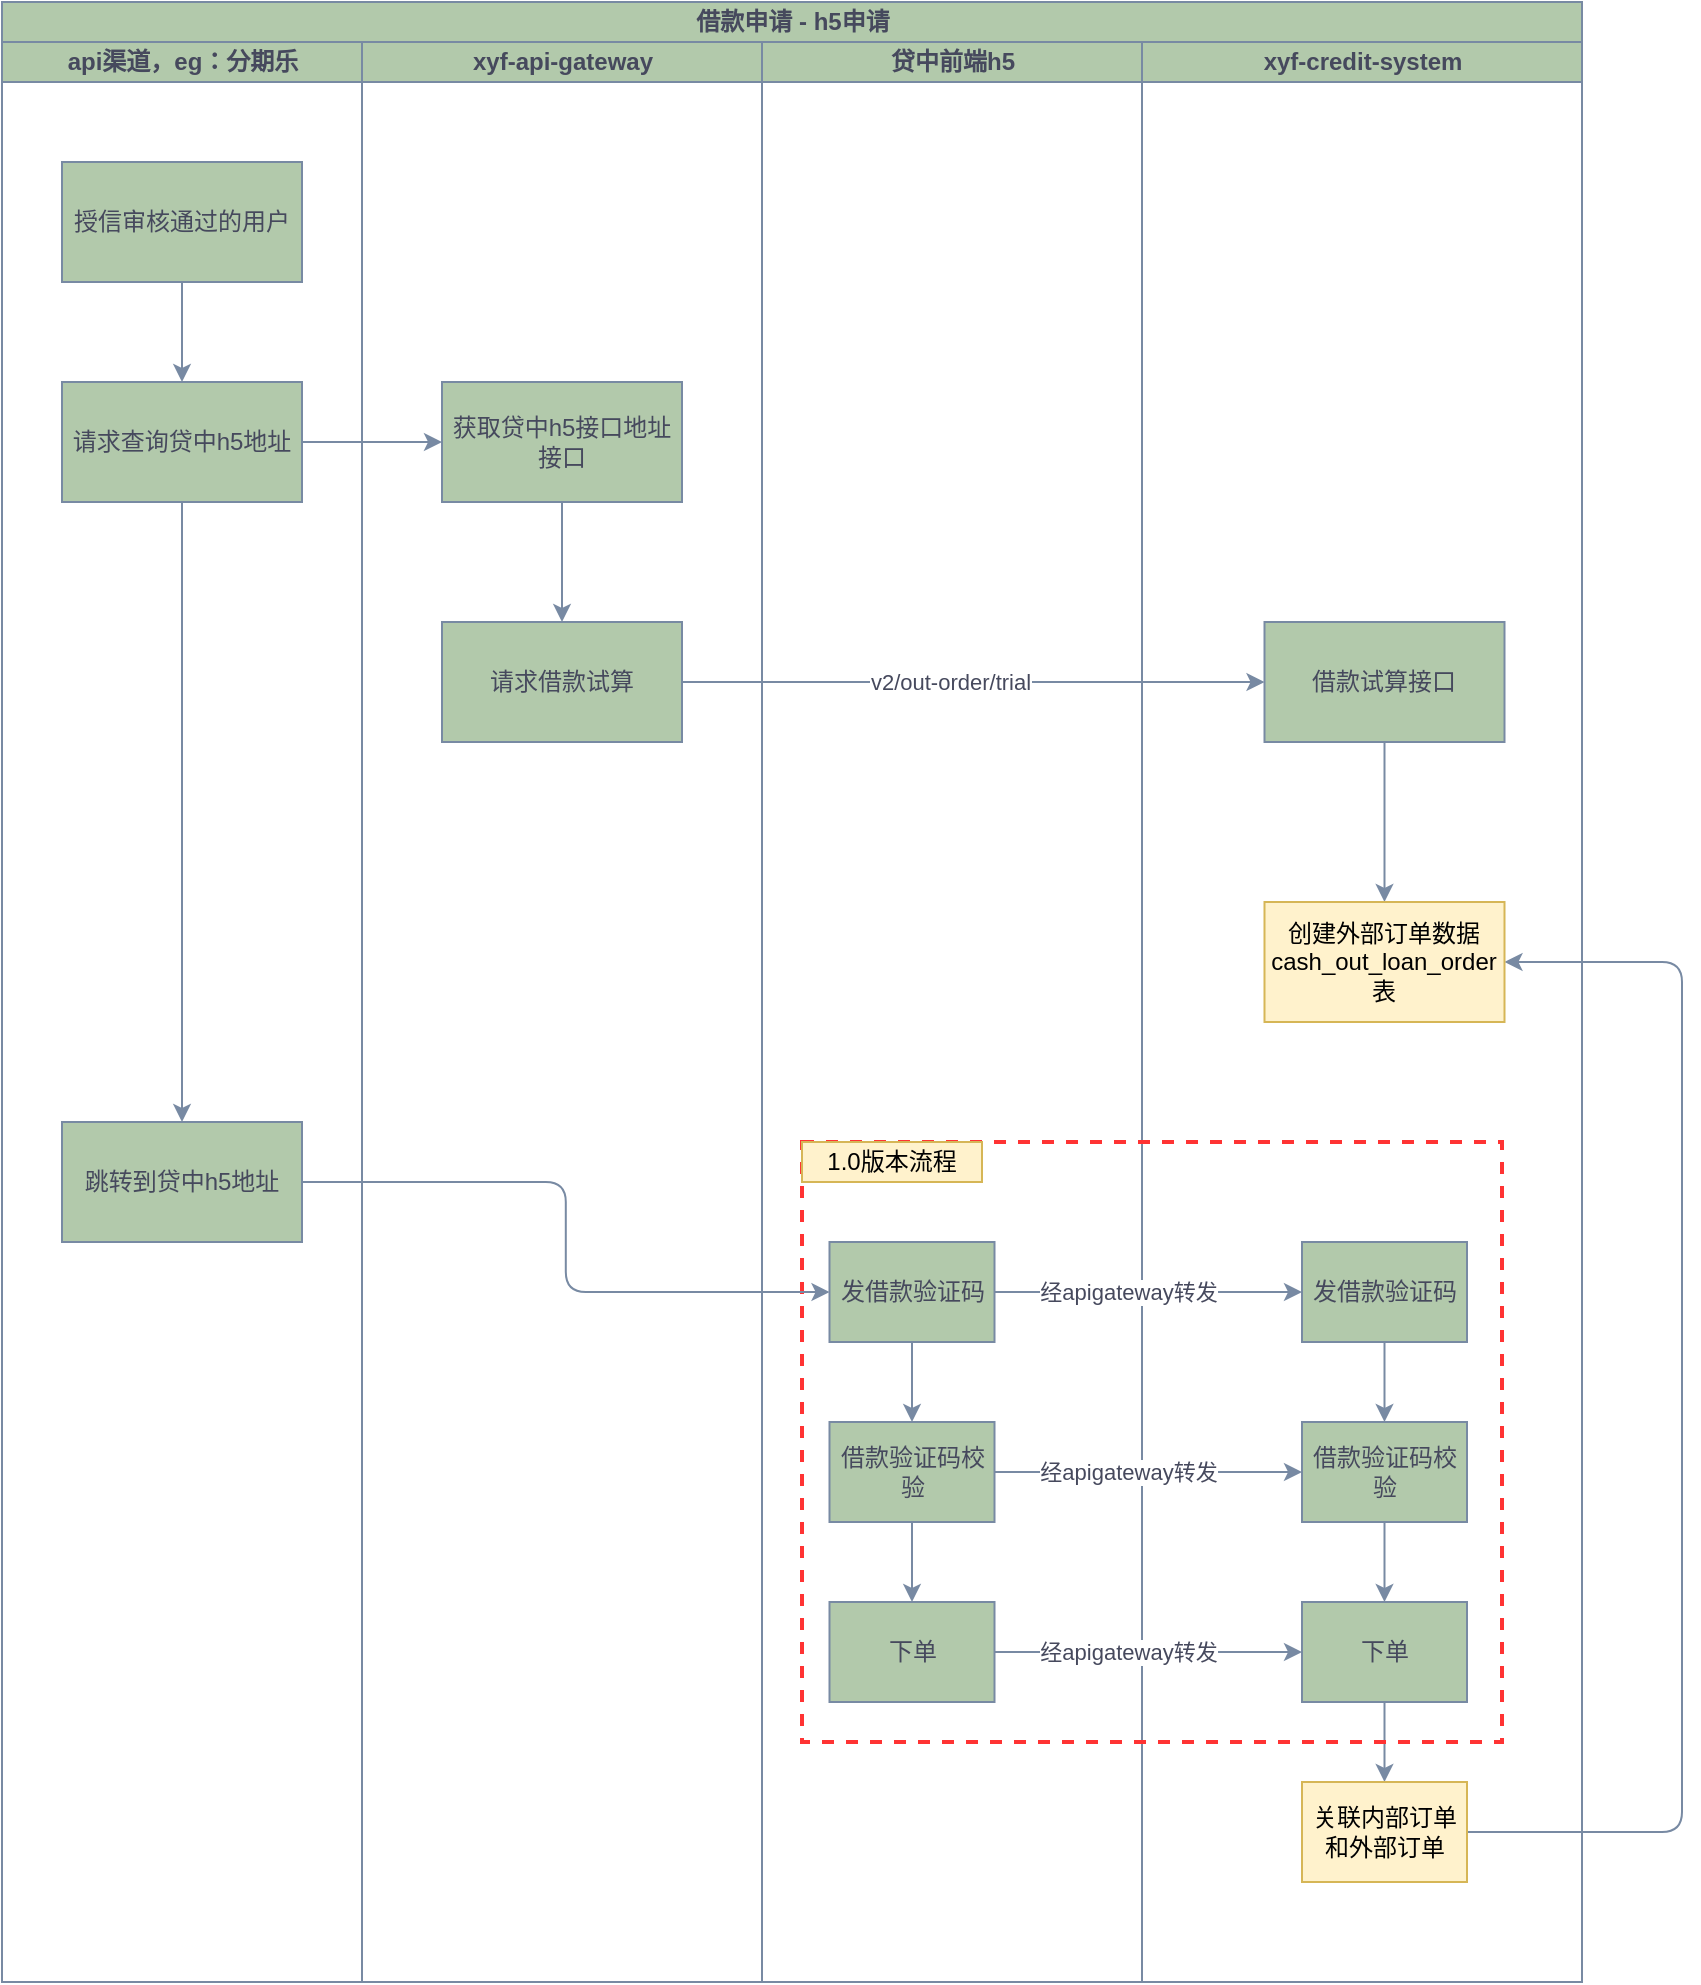 <mxfile version="24.3.1" type="github">
  <diagram id="prtHgNgQTEPvFCAcTncT" name="Page-1">
    <mxGraphModel dx="1503" dy="912" grid="1" gridSize="10" guides="1" tooltips="1" connect="1" arrows="1" fold="1" page="1" pageScale="1" pageWidth="827" pageHeight="1169" math="0" shadow="0">
      <root>
        <mxCell id="0" />
        <mxCell id="1" parent="0" />
        <mxCell id="DyHse917BIR1s7BlkHG4-1" value="借款申请 - h5申请" style="swimlane;childLayout=stackLayout;resizeParent=1;resizeParentMax=0;startSize=20;html=1;labelBackgroundColor=none;fillColor=#B2C9AB;strokeColor=#788AA3;fontColor=#46495D;" vertex="1" parent="1">
          <mxGeometry x="150" y="220" width="790" height="990" as="geometry" />
        </mxCell>
        <mxCell id="DyHse917BIR1s7BlkHG4-6" value="api渠道，eg：分期乐" style="swimlane;startSize=20;html=1;labelBackgroundColor=none;fillColor=#B2C9AB;strokeColor=#788AA3;fontColor=#46495D;" vertex="1" parent="DyHse917BIR1s7BlkHG4-1">
          <mxGeometry y="20" width="180" height="970" as="geometry" />
        </mxCell>
        <mxCell id="DyHse917BIR1s7BlkHG4-9" value="" style="edgeStyle=orthogonalEdgeStyle;rounded=0;orthogonalLoop=1;jettySize=auto;html=1;strokeColor=#788AA3;fontColor=#46495D;fillColor=#B2C9AB;" edge="1" parent="DyHse917BIR1s7BlkHG4-6" source="DyHse917BIR1s7BlkHG4-7" target="DyHse917BIR1s7BlkHG4-8">
          <mxGeometry relative="1" as="geometry" />
        </mxCell>
        <mxCell id="DyHse917BIR1s7BlkHG4-7" value="授信审核通过的用户" style="rounded=0;whiteSpace=wrap;html=1;strokeColor=#788AA3;fontColor=#46495D;fillColor=#B2C9AB;" vertex="1" parent="DyHse917BIR1s7BlkHG4-6">
          <mxGeometry x="30" y="60" width="120" height="60" as="geometry" />
        </mxCell>
        <mxCell id="DyHse917BIR1s7BlkHG4-56" style="edgeStyle=orthogonalEdgeStyle;curved=0;rounded=1;orthogonalLoop=1;jettySize=auto;html=1;strokeColor=#788AA3;align=center;verticalAlign=middle;fontFamily=Helvetica;fontSize=11;fontColor=#46495D;labelBackgroundColor=default;endArrow=classic;fillColor=#B2C9AB;" edge="1" parent="DyHse917BIR1s7BlkHG4-6" source="DyHse917BIR1s7BlkHG4-8" target="DyHse917BIR1s7BlkHG4-12">
          <mxGeometry relative="1" as="geometry" />
        </mxCell>
        <mxCell id="DyHse917BIR1s7BlkHG4-8" value="请求查询贷中h5地址" style="rounded=0;whiteSpace=wrap;html=1;strokeColor=#788AA3;fontColor=#46495D;fillColor=#B2C9AB;" vertex="1" parent="DyHse917BIR1s7BlkHG4-6">
          <mxGeometry x="30" y="170" width="120" height="60" as="geometry" />
        </mxCell>
        <mxCell id="DyHse917BIR1s7BlkHG4-12" value="跳转到贷中h5地址" style="rounded=0;whiteSpace=wrap;html=1;strokeColor=#788AA3;fontColor=#46495D;fillColor=#B2C9AB;" vertex="1" parent="DyHse917BIR1s7BlkHG4-6">
          <mxGeometry x="30" y="540" width="120" height="60" as="geometry" />
        </mxCell>
        <mxCell id="DyHse917BIR1s7BlkHG4-2" value="xyf-api-gateway" style="swimlane;startSize=20;html=1;labelBackgroundColor=none;fillColor=#B2C9AB;strokeColor=#788AA3;fontColor=#46495D;" vertex="1" parent="DyHse917BIR1s7BlkHG4-1">
          <mxGeometry x="180" y="20" width="200" height="970" as="geometry" />
        </mxCell>
        <mxCell id="DyHse917BIR1s7BlkHG4-47" value="" style="edgeStyle=orthogonalEdgeStyle;curved=0;rounded=1;orthogonalLoop=1;jettySize=auto;html=1;strokeColor=#788AA3;align=center;verticalAlign=middle;fontFamily=Helvetica;fontSize=11;fontColor=#46495D;labelBackgroundColor=default;endArrow=classic;fillColor=#B2C9AB;" edge="1" parent="DyHse917BIR1s7BlkHG4-2" source="DyHse917BIR1s7BlkHG4-10" target="DyHse917BIR1s7BlkHG4-46">
          <mxGeometry relative="1" as="geometry" />
        </mxCell>
        <mxCell id="DyHse917BIR1s7BlkHG4-10" value="获取贷中h5接口地址接口" style="rounded=0;whiteSpace=wrap;html=1;strokeColor=#788AA3;fontColor=#46495D;fillColor=#B2C9AB;" vertex="1" parent="DyHse917BIR1s7BlkHG4-2">
          <mxGeometry x="40" y="170" width="120" height="60" as="geometry" />
        </mxCell>
        <mxCell id="DyHse917BIR1s7BlkHG4-46" value="请求借款试算" style="rounded=0;whiteSpace=wrap;html=1;strokeColor=#788AA3;fontColor=#46495D;fillColor=#B2C9AB;" vertex="1" parent="DyHse917BIR1s7BlkHG4-2">
          <mxGeometry x="40" y="290" width="120" height="60" as="geometry" />
        </mxCell>
        <mxCell id="DyHse917BIR1s7BlkHG4-3" value="贷中前端h5" style="swimlane;startSize=20;html=1;labelBackgroundColor=none;fillColor=#B2C9AB;strokeColor=#788AA3;fontColor=#46495D;" vertex="1" parent="DyHse917BIR1s7BlkHG4-1">
          <mxGeometry x="380" y="20" width="190" height="970" as="geometry" />
        </mxCell>
        <mxCell id="DyHse917BIR1s7BlkHG4-19" value="" style="edgeStyle=orthogonalEdgeStyle;rounded=0;orthogonalLoop=1;jettySize=auto;html=1;strokeColor=#788AA3;fontColor=#46495D;fillColor=#B2C9AB;" edge="1" parent="DyHse917BIR1s7BlkHG4-3" source="DyHse917BIR1s7BlkHG4-16" target="DyHse917BIR1s7BlkHG4-18">
          <mxGeometry relative="1" as="geometry" />
        </mxCell>
        <mxCell id="DyHse917BIR1s7BlkHG4-16" value="发借款验证码" style="rounded=0;whiteSpace=wrap;html=1;strokeColor=#788AA3;fontColor=#46495D;fillColor=#B2C9AB;" vertex="1" parent="DyHse917BIR1s7BlkHG4-3">
          <mxGeometry x="33.75" y="600" width="82.5" height="50" as="geometry" />
        </mxCell>
        <mxCell id="DyHse917BIR1s7BlkHG4-21" value="" style="edgeStyle=orthogonalEdgeStyle;rounded=0;orthogonalLoop=1;jettySize=auto;html=1;strokeColor=#788AA3;fontColor=#46495D;fillColor=#B2C9AB;" edge="1" parent="DyHse917BIR1s7BlkHG4-3" source="DyHse917BIR1s7BlkHG4-18" target="DyHse917BIR1s7BlkHG4-20">
          <mxGeometry relative="1" as="geometry" />
        </mxCell>
        <mxCell id="DyHse917BIR1s7BlkHG4-18" value="借款验证码校验" style="rounded=0;whiteSpace=wrap;html=1;strokeColor=#788AA3;fontColor=#46495D;fillColor=#B2C9AB;" vertex="1" parent="DyHse917BIR1s7BlkHG4-3">
          <mxGeometry x="33.75" y="690" width="82.5" height="50" as="geometry" />
        </mxCell>
        <mxCell id="DyHse917BIR1s7BlkHG4-20" value="下单" style="rounded=0;whiteSpace=wrap;html=1;strokeColor=#788AA3;fontColor=#46495D;fillColor=#B2C9AB;" vertex="1" parent="DyHse917BIR1s7BlkHG4-3">
          <mxGeometry x="33.75" y="780" width="82.5" height="50" as="geometry" />
        </mxCell>
        <mxCell id="DyHse917BIR1s7BlkHG4-4" value="xyf-credit-system" style="swimlane;startSize=20;html=1;labelBackgroundColor=none;fillColor=#B2C9AB;strokeColor=#788AA3;fontColor=#46495D;" vertex="1" parent="DyHse917BIR1s7BlkHG4-1">
          <mxGeometry x="570" y="20" width="220" height="970" as="geometry" />
        </mxCell>
        <mxCell id="DyHse917BIR1s7BlkHG4-24" value="" style="edgeStyle=orthogonalEdgeStyle;rounded=0;orthogonalLoop=1;jettySize=auto;html=1;strokeColor=#788AA3;fontColor=#46495D;fillColor=#B2C9AB;" edge="1" parent="DyHse917BIR1s7BlkHG4-4" source="DyHse917BIR1s7BlkHG4-25" target="DyHse917BIR1s7BlkHG4-27">
          <mxGeometry relative="1" as="geometry" />
        </mxCell>
        <mxCell id="DyHse917BIR1s7BlkHG4-25" value="发借款验证码" style="rounded=0;whiteSpace=wrap;html=1;strokeColor=#788AA3;fontColor=#46495D;fillColor=#B2C9AB;" vertex="1" parent="DyHse917BIR1s7BlkHG4-4">
          <mxGeometry x="80" y="600" width="82.5" height="50" as="geometry" />
        </mxCell>
        <mxCell id="DyHse917BIR1s7BlkHG4-26" value="" style="edgeStyle=orthogonalEdgeStyle;rounded=0;orthogonalLoop=1;jettySize=auto;html=1;strokeColor=#788AA3;fontColor=#46495D;fillColor=#B2C9AB;" edge="1" parent="DyHse917BIR1s7BlkHG4-4" source="DyHse917BIR1s7BlkHG4-27" target="DyHse917BIR1s7BlkHG4-28">
          <mxGeometry relative="1" as="geometry" />
        </mxCell>
        <mxCell id="DyHse917BIR1s7BlkHG4-27" value="借款验证码校验" style="rounded=0;whiteSpace=wrap;html=1;strokeColor=#788AA3;fontColor=#46495D;fillColor=#B2C9AB;" vertex="1" parent="DyHse917BIR1s7BlkHG4-4">
          <mxGeometry x="80" y="690" width="82.5" height="50" as="geometry" />
        </mxCell>
        <mxCell id="DyHse917BIR1s7BlkHG4-40" value="" style="edgeStyle=orthogonalEdgeStyle;rounded=0;orthogonalLoop=1;jettySize=auto;html=1;strokeColor=#788AA3;fontColor=#46495D;fillColor=#B2C9AB;" edge="1" parent="DyHse917BIR1s7BlkHG4-4" source="DyHse917BIR1s7BlkHG4-28" target="DyHse917BIR1s7BlkHG4-39">
          <mxGeometry relative="1" as="geometry" />
        </mxCell>
        <mxCell id="DyHse917BIR1s7BlkHG4-28" value="下单" style="rounded=0;whiteSpace=wrap;html=1;strokeColor=#788AA3;fontColor=#46495D;fillColor=#B2C9AB;" vertex="1" parent="DyHse917BIR1s7BlkHG4-4">
          <mxGeometry x="80" y="780" width="82.5" height="50" as="geometry" />
        </mxCell>
        <mxCell id="DyHse917BIR1s7BlkHG4-52" style="edgeStyle=orthogonalEdgeStyle;curved=0;rounded=1;orthogonalLoop=1;jettySize=auto;html=1;entryX=1;entryY=0.5;entryDx=0;entryDy=0;strokeColor=#788AA3;align=center;verticalAlign=middle;fontFamily=Helvetica;fontSize=11;fontColor=#46495D;labelBackgroundColor=default;endArrow=classic;fillColor=#B2C9AB;" edge="1" parent="DyHse917BIR1s7BlkHG4-4" source="DyHse917BIR1s7BlkHG4-39" target="DyHse917BIR1s7BlkHG4-50">
          <mxGeometry relative="1" as="geometry">
            <Array as="points">
              <mxPoint x="270" y="895" />
              <mxPoint x="270" y="460" />
            </Array>
          </mxGeometry>
        </mxCell>
        <mxCell id="DyHse917BIR1s7BlkHG4-39" value="关联内部订单和外部订单" style="rounded=0;whiteSpace=wrap;html=1;strokeColor=#d6b656;fillColor=#fff2cc;" vertex="1" parent="DyHse917BIR1s7BlkHG4-4">
          <mxGeometry x="80" y="870" width="82.5" height="50" as="geometry" />
        </mxCell>
        <mxCell id="DyHse917BIR1s7BlkHG4-51" value="" style="edgeStyle=orthogonalEdgeStyle;curved=0;rounded=1;orthogonalLoop=1;jettySize=auto;html=1;strokeColor=#788AA3;align=center;verticalAlign=middle;fontFamily=Helvetica;fontSize=11;fontColor=#46495D;labelBackgroundColor=default;endArrow=classic;fillColor=#B2C9AB;" edge="1" parent="DyHse917BIR1s7BlkHG4-4" source="DyHse917BIR1s7BlkHG4-48" target="DyHse917BIR1s7BlkHG4-50">
          <mxGeometry relative="1" as="geometry" />
        </mxCell>
        <mxCell id="DyHse917BIR1s7BlkHG4-48" value="借款试算接口" style="rounded=0;whiteSpace=wrap;html=1;strokeColor=#788AA3;fontColor=#46495D;fillColor=#B2C9AB;" vertex="1" parent="DyHse917BIR1s7BlkHG4-4">
          <mxGeometry x="61.25" y="290" width="120" height="60" as="geometry" />
        </mxCell>
        <mxCell id="DyHse917BIR1s7BlkHG4-50" value="创建外部订单数据&lt;div&gt;cash_out_loan_order表&lt;/div&gt;" style="rounded=0;whiteSpace=wrap;html=1;strokeColor=#d6b656;fillColor=#fff2cc;" vertex="1" parent="DyHse917BIR1s7BlkHG4-4">
          <mxGeometry x="61.25" y="430" width="120" height="60" as="geometry" />
        </mxCell>
        <mxCell id="DyHse917BIR1s7BlkHG4-53" value="" style="rounded=0;whiteSpace=wrap;html=1;strokeColor=#FF3333;fontFamily=Helvetica;fontSize=11;fontColor=#46495D;labelBackgroundColor=default;fillColor=none;dashed=1;strokeWidth=2;" vertex="1" parent="DyHse917BIR1s7BlkHG4-4">
          <mxGeometry x="-170" y="550" width="350" height="300" as="geometry" />
        </mxCell>
        <mxCell id="DyHse917BIR1s7BlkHG4-54" value="1.0版本流程" style="rounded=0;whiteSpace=wrap;html=1;strokeColor=#d6b656;fillColor=#fff2cc;" vertex="1" parent="DyHse917BIR1s7BlkHG4-4">
          <mxGeometry x="-170" y="550" width="90" height="20" as="geometry" />
        </mxCell>
        <mxCell id="DyHse917BIR1s7BlkHG4-11" style="edgeStyle=orthogonalEdgeStyle;rounded=0;orthogonalLoop=1;jettySize=auto;html=1;entryX=0;entryY=0.5;entryDx=0;entryDy=0;strokeColor=#788AA3;fontColor=#46495D;fillColor=#B2C9AB;" edge="1" parent="DyHse917BIR1s7BlkHG4-1" source="DyHse917BIR1s7BlkHG4-8" target="DyHse917BIR1s7BlkHG4-10">
          <mxGeometry relative="1" as="geometry" />
        </mxCell>
        <mxCell id="DyHse917BIR1s7BlkHG4-30" style="edgeStyle=orthogonalEdgeStyle;rounded=0;orthogonalLoop=1;jettySize=auto;html=1;entryX=0;entryY=0.5;entryDx=0;entryDy=0;strokeColor=#788AA3;fontColor=#46495D;fillColor=#B2C9AB;" edge="1" parent="DyHse917BIR1s7BlkHG4-1" source="DyHse917BIR1s7BlkHG4-16" target="DyHse917BIR1s7BlkHG4-25">
          <mxGeometry relative="1" as="geometry" />
        </mxCell>
        <mxCell id="DyHse917BIR1s7BlkHG4-34" value="经apigateway转发" style="edgeLabel;html=1;align=center;verticalAlign=middle;resizable=0;points=[];strokeColor=#788AA3;fontColor=#46495D;fillColor=#B2C9AB;" vertex="1" connectable="0" parent="DyHse917BIR1s7BlkHG4-30">
          <mxGeometry x="-0.286" y="-2" relative="1" as="geometry">
            <mxPoint x="11" y="-2" as="offset" />
          </mxGeometry>
        </mxCell>
        <mxCell id="DyHse917BIR1s7BlkHG4-31" style="edgeStyle=orthogonalEdgeStyle;rounded=0;orthogonalLoop=1;jettySize=auto;html=1;entryX=0;entryY=0.5;entryDx=0;entryDy=0;strokeColor=#788AA3;fontColor=#46495D;fillColor=#B2C9AB;" edge="1" parent="DyHse917BIR1s7BlkHG4-1" source="DyHse917BIR1s7BlkHG4-18" target="DyHse917BIR1s7BlkHG4-27">
          <mxGeometry relative="1" as="geometry" />
        </mxCell>
        <mxCell id="DyHse917BIR1s7BlkHG4-35" value="经apigateway转发" style="edgeLabel;html=1;align=center;verticalAlign=middle;resizable=0;points=[];strokeColor=#788AA3;fontColor=#46495D;fillColor=#B2C9AB;" vertex="1" connectable="0" parent="DyHse917BIR1s7BlkHG4-31">
          <mxGeometry x="-0.286" y="1" relative="1" as="geometry">
            <mxPoint x="11" y="1" as="offset" />
          </mxGeometry>
        </mxCell>
        <mxCell id="DyHse917BIR1s7BlkHG4-32" style="edgeStyle=orthogonalEdgeStyle;rounded=0;orthogonalLoop=1;jettySize=auto;html=1;entryX=0;entryY=0.5;entryDx=0;entryDy=0;strokeColor=#788AA3;fontColor=#46495D;fillColor=#B2C9AB;" edge="1" parent="DyHse917BIR1s7BlkHG4-1" source="DyHse917BIR1s7BlkHG4-20" target="DyHse917BIR1s7BlkHG4-28">
          <mxGeometry relative="1" as="geometry" />
        </mxCell>
        <mxCell id="DyHse917BIR1s7BlkHG4-36" value="经apigateway转发" style="edgeLabel;html=1;align=center;verticalAlign=middle;resizable=0;points=[];strokeColor=#788AA3;fontColor=#46495D;fillColor=#B2C9AB;" vertex="1" connectable="0" parent="DyHse917BIR1s7BlkHG4-32">
          <mxGeometry x="-0.286" y="-2" relative="1" as="geometry">
            <mxPoint x="11" y="-2" as="offset" />
          </mxGeometry>
        </mxCell>
        <mxCell id="DyHse917BIR1s7BlkHG4-41" style="edgeStyle=orthogonalEdgeStyle;rounded=1;orthogonalLoop=1;jettySize=auto;html=1;entryX=0;entryY=0.5;entryDx=0;entryDy=0;strokeColor=#788AA3;fontColor=#46495D;fillColor=#B2C9AB;curved=0;" edge="1" parent="DyHse917BIR1s7BlkHG4-1" source="DyHse917BIR1s7BlkHG4-12" target="DyHse917BIR1s7BlkHG4-16">
          <mxGeometry relative="1" as="geometry" />
        </mxCell>
        <mxCell id="DyHse917BIR1s7BlkHG4-49" style="edgeStyle=orthogonalEdgeStyle;curved=0;rounded=1;orthogonalLoop=1;jettySize=auto;html=1;strokeColor=#788AA3;align=center;verticalAlign=middle;fontFamily=Helvetica;fontSize=11;fontColor=#46495D;labelBackgroundColor=default;endArrow=classic;fillColor=#B2C9AB;" edge="1" parent="DyHse917BIR1s7BlkHG4-1" source="DyHse917BIR1s7BlkHG4-46" target="DyHse917BIR1s7BlkHG4-48">
          <mxGeometry relative="1" as="geometry" />
        </mxCell>
        <mxCell id="DyHse917BIR1s7BlkHG4-55" value="v2/out-order/trial" style="edgeLabel;html=1;align=center;verticalAlign=middle;resizable=0;points=[];strokeColor=#788AA3;fontFamily=Helvetica;fontSize=11;fontColor=#46495D;labelBackgroundColor=default;fillColor=#B2C9AB;" vertex="1" connectable="0" parent="DyHse917BIR1s7BlkHG4-49">
          <mxGeometry x="-0.081" relative="1" as="geometry">
            <mxPoint as="offset" />
          </mxGeometry>
        </mxCell>
      </root>
    </mxGraphModel>
  </diagram>
</mxfile>
